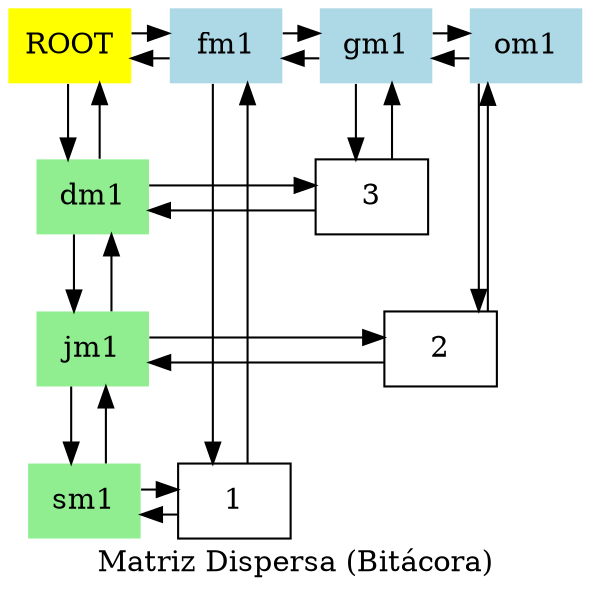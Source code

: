 digraph Bitacora {
  graph [splines=ortho];
  rankdir=TB;
  node [shape=record, style=filled, fillcolor=white];
  label = "Matriz Dispersa (Bitácora)";
  nodeRoot [label="ROOT", shape=plaintext, fillcolor=yellow];
  { rank=same; nodeRoot; colHeader_fm1; colHeader_gm1; colHeader_om1; }
  colHeader_fm1 [label="fm1", shape=plaintext, fillcolor=lightblue];
  colHeader_gm1 [label="gm1", shape=plaintext, fillcolor=lightblue];
  colHeader_om1 [label="om1", shape=plaintext, fillcolor=lightblue];
  rowHeader_dm1 [label="dm1", shape=plaintext, fillcolor=lightgreen];
  rowHeader_jm1 [label="jm1", shape=plaintext, fillcolor=lightgreen];
  rowHeader_sm1 [label="sm1", shape=plaintext, fillcolor=lightgreen];
  nodeRoot -> colHeader_fm1 [color=black];
  colHeader_fm1 -> nodeRoot [color=black];
  nodeRoot -> rowHeader_dm1 [color=black];
  rowHeader_dm1 -> nodeRoot [color=black];
  colHeader_fm1 -> colHeader_gm1 [color=black];
  colHeader_gm1 -> colHeader_fm1 [color=black];
  colHeader_gm1 -> colHeader_om1 [color=black];
  colHeader_om1 -> colHeader_gm1 [color=black];
  rowHeader_dm1 -> rowHeader_jm1 [color=black];
  rowHeader_jm1 -> rowHeader_dm1 [color=black];
  rowHeader_jm1 -> rowHeader_sm1 [color=black];
  rowHeader_sm1 -> rowHeader_jm1 [color=black];
  { rank=same; rowHeader_dm1; f_dm1_c_gm1; }
  { rank=same; rowHeader_jm1; f_jm1_c_om1; }
  { rank=same; rowHeader_sm1; f_sm1_c_fm1; }
  f_dm1_c_gm1 [label="3"];
  rowHeader_dm1 -> f_dm1_c_gm1 [color=black];
  f_dm1_c_gm1 -> rowHeader_dm1 [color=black];
  colHeader_gm1 -> f_dm1_c_gm1 [color=black];
  f_dm1_c_gm1 -> colHeader_gm1 [color=black];
  f_jm1_c_om1 [label="2"];
  rowHeader_jm1 -> f_jm1_c_om1 [color=black];
  f_jm1_c_om1 -> rowHeader_jm1 [color=black];
  colHeader_om1 -> f_jm1_c_om1 [color=black];
  f_jm1_c_om1 -> colHeader_om1 [color=black];
  f_sm1_c_fm1 [label="1"];
  rowHeader_sm1 -> f_sm1_c_fm1 [color=black];
  f_sm1_c_fm1 -> rowHeader_sm1 [color=black];
  colHeader_fm1 -> f_sm1_c_fm1 [color=black];
  f_sm1_c_fm1 -> colHeader_fm1 [color=black];
}

